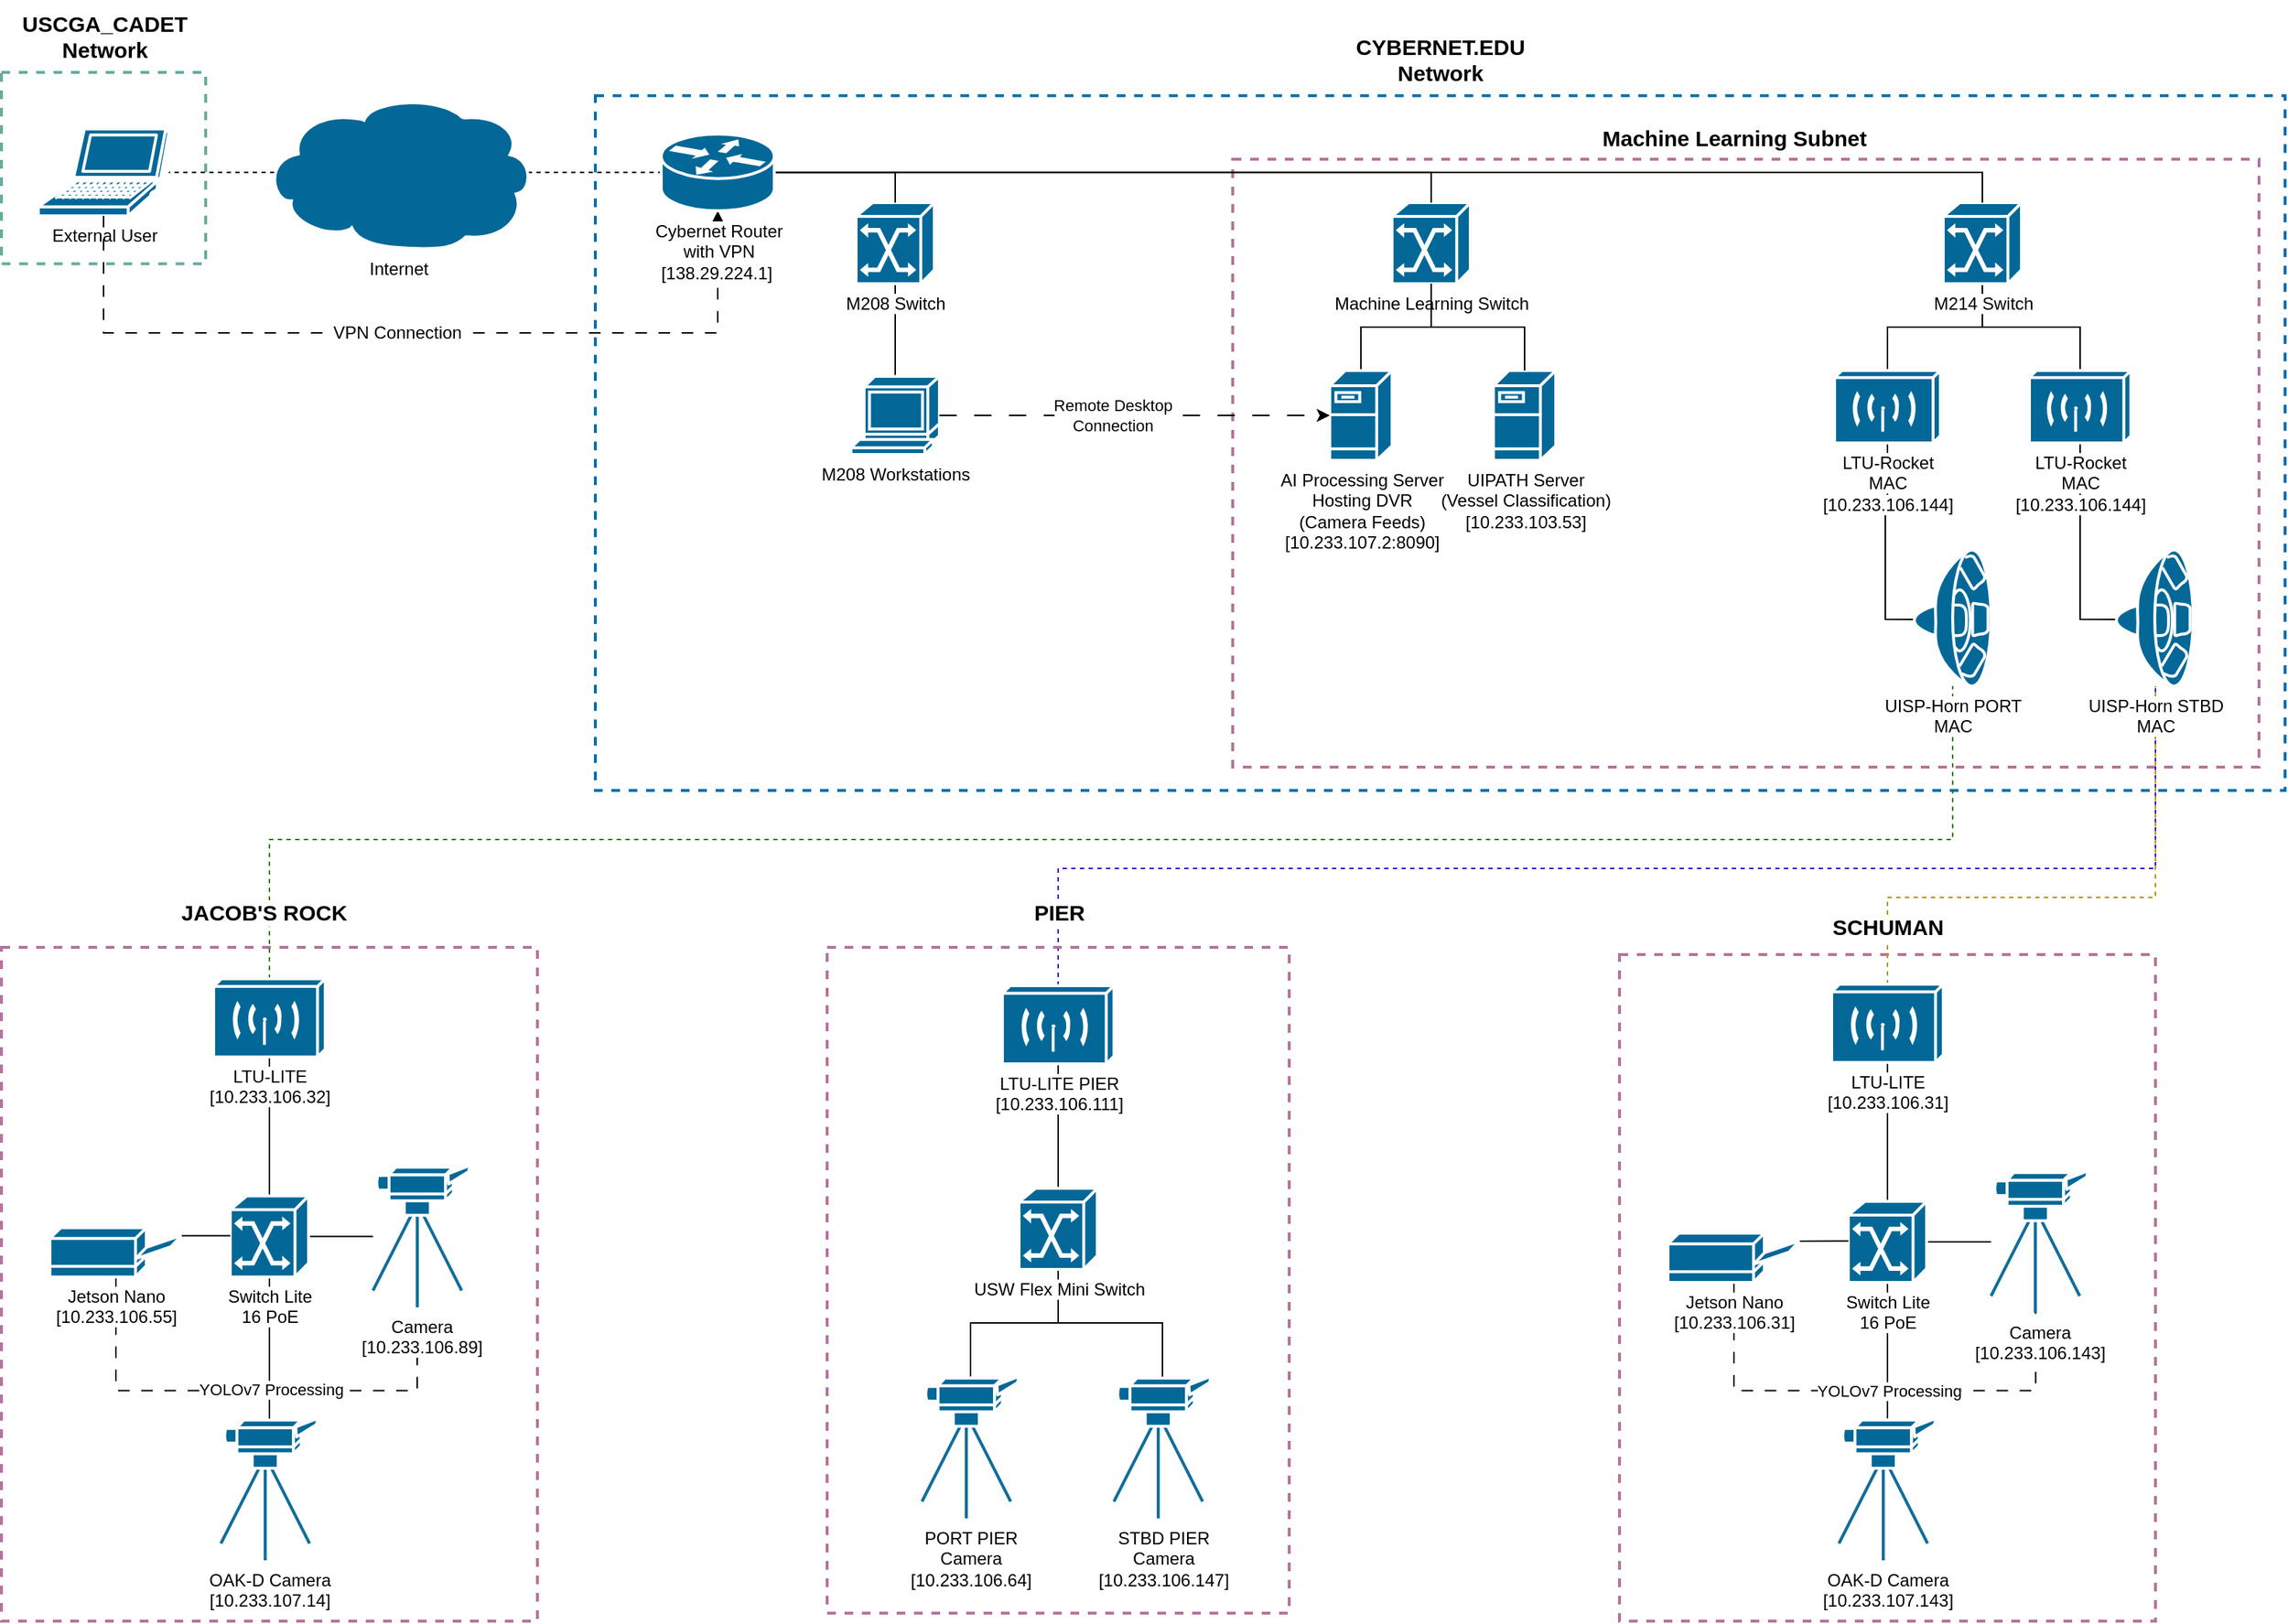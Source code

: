 <mxfile version="23.1.5" type="device">
  <diagram name="Page-1" id="EIQqQ-D2TEZldo85gOta">
    <mxGraphModel dx="2074" dy="1197" grid="1" gridSize="10" guides="1" tooltips="1" connect="1" arrows="1" fold="1" page="1" pageScale="1" pageWidth="850" pageHeight="1100" math="0" shadow="0">
      <root>
        <mxCell id="0" />
        <mxCell id="1" parent="0" />
        <mxCell id="iZx3XUQsl2NtSvlgJrzU-140" style="edgeStyle=orthogonalEdgeStyle;rounded=0;orthogonalLoop=1;jettySize=auto;html=1;exitX=0.5;exitY=1;exitDx=0;exitDy=0;exitPerimeter=0;entryX=0.5;entryY=0.01;entryDx=0;entryDy=0;entryPerimeter=0;endArrow=none;endFill=0;" edge="1" parent="1" source="iZx3XUQsl2NtSvlgJrzU-58" target="iZx3XUQsl2NtSvlgJrzU-138">
          <mxGeometry relative="1" as="geometry" />
        </mxCell>
        <mxCell id="iZx3XUQsl2NtSvlgJrzU-79" value="" style="rounded=0;whiteSpace=wrap;html=1;fillStyle=auto;fillColor=none;fontColor=#ffffff;strokeColor=#B5739D;dashed=1;align=center;strokeWidth=2;" vertex="1" parent="1">
          <mxGeometry x="1217" y="699.5" width="370" height="460.5" as="geometry" />
        </mxCell>
        <mxCell id="iZx3XUQsl2NtSvlgJrzU-141" style="edgeStyle=orthogonalEdgeStyle;rounded=0;orthogonalLoop=1;jettySize=auto;html=1;exitX=0.5;exitY=1;exitDx=0;exitDy=0;exitPerimeter=0;endArrow=none;endFill=0;" edge="1" parent="1" source="iZx3XUQsl2NtSvlgJrzU-83" target="iZx3XUQsl2NtSvlgJrzU-139">
          <mxGeometry relative="1" as="geometry" />
        </mxCell>
        <mxCell id="iZx3XUQsl2NtSvlgJrzU-125" value="" style="rounded=0;whiteSpace=wrap;html=1;fillStyle=auto;fillColor=none;fontColor=#ffffff;strokeColor=#006EAF;dashed=1;align=center;strokeWidth=2;" vertex="1" parent="1">
          <mxGeometry x="510" y="106.12" width="1166.5" height="480" as="geometry" />
        </mxCell>
        <mxCell id="iZx3XUQsl2NtSvlgJrzU-131" value="" style="rounded=0;whiteSpace=wrap;html=1;fillStyle=auto;fillColor=none;fontColor=#ffffff;strokeColor=#B5739D;dashed=1;align=center;strokeWidth=2;" vertex="1" parent="1">
          <mxGeometry x="950" y="150" width="708.5" height="420" as="geometry" />
        </mxCell>
        <mxCell id="iZx3XUQsl2NtSvlgJrzU-134" style="edgeStyle=orthogonalEdgeStyle;rounded=0;orthogonalLoop=1;jettySize=auto;html=1;exitX=0.5;exitY=0;exitDx=0;exitDy=0;exitPerimeter=0;endArrow=none;endFill=0;fillColor=#6a00ff;strokeColor=#3700CC;dashed=1;" edge="1" parent="1" source="iZx3XUQsl2NtSvlgJrzU-45" target="iZx3XUQsl2NtSvlgJrzU-39">
          <mxGeometry relative="1" as="geometry">
            <Array as="points">
              <mxPoint x="830" y="640" />
              <mxPoint x="1587" y="640" />
            </Array>
          </mxGeometry>
        </mxCell>
        <mxCell id="iZx3XUQsl2NtSvlgJrzU-135" value="&lt;font style=&quot;font-size: 15px;&quot;&gt;PIER&lt;/font&gt;" style="edgeLabel;html=1;align=center;verticalAlign=middle;resizable=0;points=[];fontStyle=1" vertex="1" connectable="0" parent="iZx3XUQsl2NtSvlgJrzU-134">
          <mxGeometry x="-0.869" y="-3" relative="1" as="geometry">
            <mxPoint x="-3" y="12" as="offset" />
          </mxGeometry>
        </mxCell>
        <mxCell id="iZx3XUQsl2NtSvlgJrzU-90" style="edgeStyle=orthogonalEdgeStyle;rounded=0;orthogonalLoop=1;jettySize=auto;html=1;exitX=0.5;exitY=0;exitDx=0;exitDy=0;exitPerimeter=0;endArrow=none;endFill=0;dashed=1;strokeWidth=1;fillColor=#e3c800;strokeColor=#B09500;" edge="1" parent="1" source="iZx3XUQsl2NtSvlgJrzU-81" target="iZx3XUQsl2NtSvlgJrzU-39">
          <mxGeometry relative="1" as="geometry">
            <Array as="points">
              <mxPoint x="1402" y="660" />
              <mxPoint x="1587" y="660" />
            </Array>
          </mxGeometry>
        </mxCell>
        <mxCell id="iZx3XUQsl2NtSvlgJrzU-102" value="&lt;font style=&quot;font-size: 15px;&quot;&gt;SCHUMAN&lt;/font&gt;" style="edgeLabel;html=1;align=center;verticalAlign=middle;resizable=0;points=[];fontStyle=1" vertex="1" connectable="0" parent="iZx3XUQsl2NtSvlgJrzU-90">
          <mxGeometry x="-0.227" y="2" relative="1" as="geometry">
            <mxPoint x="-91" y="22" as="offset" />
          </mxGeometry>
        </mxCell>
        <mxCell id="iZx3XUQsl2NtSvlgJrzU-112" style="edgeStyle=orthogonalEdgeStyle;rounded=0;orthogonalLoop=1;jettySize=auto;html=1;exitX=0.5;exitY=1;exitDx=0;exitDy=0;exitPerimeter=0;entryX=0.46;entryY=1;entryDx=0;entryDy=0;entryPerimeter=0;dashed=1;dashPattern=8 8;endArrow=none;endFill=0;" edge="1" parent="1" source="iZx3XUQsl2NtSvlgJrzU-85" target="iZx3XUQsl2NtSvlgJrzU-84">
          <mxGeometry relative="1" as="geometry">
            <Array as="points">
              <mxPoint x="1296.5" y="1000.75" />
              <mxPoint x="1504.5" y="1000.75" />
            </Array>
          </mxGeometry>
        </mxCell>
        <mxCell id="iZx3XUQsl2NtSvlgJrzU-113" value="YOLOv7 Processing" style="edgeLabel;html=1;align=center;verticalAlign=middle;resizable=0;points=[];" vertex="1" connectable="0" parent="iZx3XUQsl2NtSvlgJrzU-112">
          <mxGeometry x="0.039" relative="1" as="geometry">
            <mxPoint x="6" as="offset" />
          </mxGeometry>
        </mxCell>
        <mxCell id="iZx3XUQsl2NtSvlgJrzU-87" value="" style="rounded=0;whiteSpace=wrap;html=1;fillStyle=auto;fillColor=none;fontColor=#ffffff;strokeColor=#B5739D;dashed=1;align=center;strokeWidth=2;" vertex="1" parent="1">
          <mxGeometry x="100" y="694.5" width="370" height="465.5" as="geometry" />
        </mxCell>
        <mxCell id="iZx3XUQsl2NtSvlgJrzU-110" style="edgeStyle=orthogonalEdgeStyle;rounded=0;orthogonalLoop=1;jettySize=auto;html=1;exitX=0.5;exitY=1;exitDx=0;exitDy=0;exitPerimeter=0;entryX=0.455;entryY=1.179;entryDx=0;entryDy=0;entryPerimeter=0;endArrow=none;endFill=0;dashed=1;dashPattern=8 8;" edge="1" parent="1" source="iZx3XUQsl2NtSvlgJrzU-60" target="iZx3XUQsl2NtSvlgJrzU-59">
          <mxGeometry relative="1" as="geometry">
            <Array as="points">
              <mxPoint x="179" y="1000.75" />
              <mxPoint x="387" y="1000.75" />
            </Array>
          </mxGeometry>
        </mxCell>
        <mxCell id="iZx3XUQsl2NtSvlgJrzU-111" value="YOLOv7 Processing" style="edgeLabel;html=1;align=center;verticalAlign=middle;resizable=0;points=[];" vertex="1" connectable="0" parent="iZx3XUQsl2NtSvlgJrzU-110">
          <mxGeometry x="-0.037" y="-4" relative="1" as="geometry">
            <mxPoint x="28" y="-5" as="offset" />
          </mxGeometry>
        </mxCell>
        <mxCell id="iZx3XUQsl2NtSvlgJrzU-3" value="" style="rounded=0;whiteSpace=wrap;html=1;fillStyle=auto;fillColor=none;fontColor=#ffffff;strokeColor=#67AB9F;dashed=1;align=center;strokeWidth=2;" vertex="1" parent="1">
          <mxGeometry x="100" y="90" width="141" height="132.24" as="geometry" />
        </mxCell>
        <mxCell id="iZx3XUQsl2NtSvlgJrzU-88" value="" style="rounded=0;whiteSpace=wrap;html=1;fillStyle=auto;fillColor=none;fontColor=#ffffff;strokeColor=#B5739D;dashed=1;align=center;strokeWidth=2;" vertex="1" parent="1">
          <mxGeometry x="670" y="694.5" width="319" height="460" as="geometry" />
        </mxCell>
        <mxCell id="iZx3XUQsl2NtSvlgJrzU-92" style="edgeStyle=orthogonalEdgeStyle;rounded=0;orthogonalLoop=1;jettySize=auto;html=1;exitX=0.5;exitY=0;exitDx=0;exitDy=0;exitPerimeter=0;endArrow=none;endFill=0;dashed=1;strokeWidth=1;fillColor=#60a917;strokeColor=#2D7600;" edge="1" parent="1" source="iZx3XUQsl2NtSvlgJrzU-57" target="iZx3XUQsl2NtSvlgJrzU-38">
          <mxGeometry relative="1" as="geometry">
            <Array as="points">
              <mxPoint x="285" y="620" />
              <mxPoint x="1447" y="620" />
            </Array>
          </mxGeometry>
        </mxCell>
        <mxCell id="iZx3XUQsl2NtSvlgJrzU-99" value="&lt;font style=&quot;font-size: 15px;&quot;&gt;JACOB&#39;S ROCK&lt;/font&gt;" style="edgeLabel;html=1;align=center;verticalAlign=middle;resizable=0;points=[];fontStyle=1" vertex="1" connectable="0" parent="iZx3XUQsl2NtSvlgJrzU-92">
          <mxGeometry x="-0.751" relative="1" as="geometry">
            <mxPoint x="-78" y="50" as="offset" />
          </mxGeometry>
        </mxCell>
        <mxCell id="iZx3XUQsl2NtSvlgJrzU-76" style="edgeStyle=orthogonalEdgeStyle;rounded=0;orthogonalLoop=1;jettySize=auto;html=1;exitX=0.5;exitY=1;exitDx=0;exitDy=0;exitPerimeter=0;endArrow=none;endFill=0;" edge="1" parent="1" source="iZx3XUQsl2NtSvlgJrzU-45" target="iZx3XUQsl2NtSvlgJrzU-48">
          <mxGeometry relative="1" as="geometry" />
        </mxCell>
        <mxCell id="iZx3XUQsl2NtSvlgJrzU-72" style="edgeStyle=orthogonalEdgeStyle;rounded=0;orthogonalLoop=1;jettySize=auto;html=1;exitX=0.5;exitY=1;exitDx=0;exitDy=0;exitPerimeter=0;endArrow=none;endFill=0;" edge="1" parent="1" source="iZx3XUQsl2NtSvlgJrzU-48" target="iZx3XUQsl2NtSvlgJrzU-46">
          <mxGeometry relative="1" as="geometry" />
        </mxCell>
        <mxCell id="iZx3XUQsl2NtSvlgJrzU-73" style="edgeStyle=orthogonalEdgeStyle;rounded=0;orthogonalLoop=1;jettySize=auto;html=1;exitX=0.5;exitY=1;exitDx=0;exitDy=0;exitPerimeter=0;entryX=0.5;entryY=0.01;entryDx=0;entryDy=0;entryPerimeter=0;endArrow=none;endFill=0;" edge="1" parent="1" source="iZx3XUQsl2NtSvlgJrzU-48" target="iZx3XUQsl2NtSvlgJrzU-47">
          <mxGeometry relative="1" as="geometry" />
        </mxCell>
        <mxCell id="iZx3XUQsl2NtSvlgJrzU-69" style="edgeStyle=orthogonalEdgeStyle;rounded=0;orthogonalLoop=1;jettySize=auto;html=1;exitX=0.5;exitY=1;exitDx=0;exitDy=0;exitPerimeter=0;entryX=0;entryY=0.51;entryDx=0;entryDy=0;entryPerimeter=0;endArrow=none;endFill=0;" edge="1" parent="1" source="iZx3XUQsl2NtSvlgJrzU-23" target="iZx3XUQsl2NtSvlgJrzU-38">
          <mxGeometry relative="1" as="geometry" />
        </mxCell>
        <mxCell id="iZx3XUQsl2NtSvlgJrzU-70" style="edgeStyle=orthogonalEdgeStyle;rounded=0;orthogonalLoop=1;jettySize=auto;html=1;exitX=0.5;exitY=1;exitDx=0;exitDy=0;exitPerimeter=0;entryX=0;entryY=0.51;entryDx=0;entryDy=0;entryPerimeter=0;endArrow=none;endFill=0;" edge="1" parent="1" source="iZx3XUQsl2NtSvlgJrzU-24" target="iZx3XUQsl2NtSvlgJrzU-39">
          <mxGeometry relative="1" as="geometry" />
        </mxCell>
        <mxCell id="iZx3XUQsl2NtSvlgJrzU-67" style="edgeStyle=orthogonalEdgeStyle;rounded=0;orthogonalLoop=1;jettySize=auto;html=1;exitX=0.5;exitY=1;exitDx=0;exitDy=0;exitPerimeter=0;entryX=0.5;entryY=0;entryDx=0;entryDy=0;entryPerimeter=0;endArrow=none;endFill=0;" edge="1" parent="1" source="iZx3XUQsl2NtSvlgJrzU-12" target="iZx3XUQsl2NtSvlgJrzU-20">
          <mxGeometry relative="1" as="geometry" />
        </mxCell>
        <mxCell id="iZx3XUQsl2NtSvlgJrzU-1" value="&lt;span style=&quot;background-color: rgb(255, 255, 255);&quot;&gt;External User&lt;/span&gt;" style="shape=mxgraph.cisco.computers_and_peripherals.laptop;sketch=0;html=1;pointerEvents=1;dashed=0;fillColor=#036897;strokeColor=#ffffff;strokeWidth=2;verticalLabelPosition=bottom;verticalAlign=top;align=center;outlineConnect=0;" vertex="1" parent="1">
          <mxGeometry x="125.5" y="129.12" width="90" height="60" as="geometry" />
        </mxCell>
        <mxCell id="iZx3XUQsl2NtSvlgJrzU-7" style="edgeStyle=none;rounded=0;orthogonalLoop=1;jettySize=auto;html=1;exitX=0.04;exitY=0.5;exitDx=0;exitDy=0;exitPerimeter=0;endArrow=none;endFill=0;dashed=1;" edge="1" parent="1" source="iZx3XUQsl2NtSvlgJrzU-5" target="iZx3XUQsl2NtSvlgJrzU-1">
          <mxGeometry relative="1" as="geometry" />
        </mxCell>
        <mxCell id="iZx3XUQsl2NtSvlgJrzU-10" style="edgeStyle=none;rounded=0;orthogonalLoop=1;jettySize=auto;html=1;exitX=0.98;exitY=0.5;exitDx=0;exitDy=0;exitPerimeter=0;endArrow=none;endFill=0;dashed=1;" edge="1" parent="1" source="iZx3XUQsl2NtSvlgJrzU-5" target="iZx3XUQsl2NtSvlgJrzU-9">
          <mxGeometry relative="1" as="geometry" />
        </mxCell>
        <mxCell id="iZx3XUQsl2NtSvlgJrzU-5" value="&lt;span style=&quot;background-color: rgb(255, 255, 255);&quot;&gt;Internet&lt;/span&gt;" style="shape=mxgraph.cisco.storage.cloud;sketch=0;html=1;pointerEvents=1;dashed=0;fillColor=#036897;strokeColor=#ffffff;strokeWidth=2;verticalLabelPosition=bottom;verticalAlign=top;align=center;outlineConnect=0;" vertex="1" parent="1">
          <mxGeometry x="281" y="106.12" width="186" height="106" as="geometry" />
        </mxCell>
        <mxCell id="iZx3XUQsl2NtSvlgJrzU-68" style="edgeStyle=orthogonalEdgeStyle;rounded=0;orthogonalLoop=1;jettySize=auto;html=1;exitX=0.5;exitY=1;exitDx=0;exitDy=0;exitPerimeter=0;endArrow=none;endFill=0;" edge="1" parent="1" source="iZx3XUQsl2NtSvlgJrzU-11" target="iZx3XUQsl2NtSvlgJrzU-17">
          <mxGeometry relative="1" as="geometry" />
        </mxCell>
        <mxCell id="iZx3XUQsl2NtSvlgJrzU-11" value="&lt;span style=&quot;background-color: rgb(255, 255, 255);&quot;&gt;Machine Learning Switch&lt;/span&gt;" style="shape=mxgraph.cisco.switches.atm_switch;sketch=0;html=1;pointerEvents=1;dashed=0;fillColor=#036897;strokeColor=#ffffff;strokeWidth=2;verticalLabelPosition=bottom;verticalAlign=top;align=center;outlineConnect=0;" vertex="1" parent="1">
          <mxGeometry x="1060" y="180" width="54" height="56" as="geometry" />
        </mxCell>
        <mxCell id="iZx3XUQsl2NtSvlgJrzU-12" value="&lt;span style=&quot;background-color: rgb(255, 255, 255);&quot;&gt;M208 Switch&lt;/span&gt;" style="shape=mxgraph.cisco.switches.atm_switch;sketch=0;html=1;pointerEvents=1;dashed=0;fillColor=#036897;strokeColor=#ffffff;strokeWidth=2;verticalLabelPosition=bottom;verticalAlign=top;align=center;outlineConnect=0;" vertex="1" parent="1">
          <mxGeometry x="690" y="180" width="54" height="56" as="geometry" />
        </mxCell>
        <mxCell id="iZx3XUQsl2NtSvlgJrzU-74" style="edgeStyle=orthogonalEdgeStyle;rounded=0;orthogonalLoop=1;jettySize=auto;html=1;exitX=0.5;exitY=1;exitDx=0;exitDy=0;exitPerimeter=0;endArrow=none;endFill=0;" edge="1" parent="1" source="iZx3XUQsl2NtSvlgJrzU-13" target="iZx3XUQsl2NtSvlgJrzU-23">
          <mxGeometry relative="1" as="geometry" />
        </mxCell>
        <mxCell id="iZx3XUQsl2NtSvlgJrzU-75" style="edgeStyle=orthogonalEdgeStyle;rounded=0;orthogonalLoop=1;jettySize=auto;html=1;exitX=0.5;exitY=1;exitDx=0;exitDy=0;exitPerimeter=0;endArrow=none;endFill=0;" edge="1" parent="1" source="iZx3XUQsl2NtSvlgJrzU-13" target="iZx3XUQsl2NtSvlgJrzU-24">
          <mxGeometry relative="1" as="geometry" />
        </mxCell>
        <mxCell id="iZx3XUQsl2NtSvlgJrzU-13" value="&lt;span style=&quot;background-color: rgb(255, 255, 255);&quot;&gt;M214 Switch&lt;/span&gt;" style="shape=mxgraph.cisco.switches.atm_switch;sketch=0;html=1;pointerEvents=1;dashed=0;fillColor=#036897;strokeColor=#ffffff;strokeWidth=2;verticalLabelPosition=bottom;verticalAlign=top;align=center;outlineConnect=0;" vertex="1" parent="1">
          <mxGeometry x="1440.5" y="180" width="54" height="56" as="geometry" />
        </mxCell>
        <mxCell id="iZx3XUQsl2NtSvlgJrzU-14" style="edgeStyle=orthogonalEdgeStyle;rounded=0;orthogonalLoop=1;jettySize=auto;html=1;exitX=1;exitY=0.5;exitDx=0;exitDy=0;exitPerimeter=0;entryX=0.5;entryY=0;entryDx=0;entryDy=0;entryPerimeter=0;endArrow=none;endFill=0;" edge="1" parent="1" source="iZx3XUQsl2NtSvlgJrzU-9" target="iZx3XUQsl2NtSvlgJrzU-11">
          <mxGeometry relative="1" as="geometry" />
        </mxCell>
        <mxCell id="iZx3XUQsl2NtSvlgJrzU-15" style="edgeStyle=orthogonalEdgeStyle;rounded=0;orthogonalLoop=1;jettySize=auto;html=1;exitX=1;exitY=0.5;exitDx=0;exitDy=0;exitPerimeter=0;entryX=0.5;entryY=0;entryDx=0;entryDy=0;entryPerimeter=0;endArrow=none;endFill=0;" edge="1" parent="1" source="iZx3XUQsl2NtSvlgJrzU-9" target="iZx3XUQsl2NtSvlgJrzU-13">
          <mxGeometry relative="1" as="geometry" />
        </mxCell>
        <mxCell id="iZx3XUQsl2NtSvlgJrzU-16" style="edgeStyle=orthogonalEdgeStyle;rounded=0;orthogonalLoop=1;jettySize=auto;html=1;exitX=1;exitY=0.5;exitDx=0;exitDy=0;exitPerimeter=0;entryX=0.5;entryY=0;entryDx=0;entryDy=0;entryPerimeter=0;endArrow=none;endFill=0;" edge="1" parent="1" source="iZx3XUQsl2NtSvlgJrzU-9" target="iZx3XUQsl2NtSvlgJrzU-12">
          <mxGeometry relative="1" as="geometry" />
        </mxCell>
        <mxCell id="iZx3XUQsl2NtSvlgJrzU-17" value="&lt;span style=&quot;background-color: rgb(255, 255, 255);&quot;&gt;AI Processing Server&lt;br&gt;Hosting DVR&lt;br&gt;(Camera Feeds)&lt;br&gt;[10.233.107.2:8090]&lt;/span&gt;" style="shape=mxgraph.cisco.servers.fileserver;sketch=0;html=1;pointerEvents=1;dashed=0;fillColor=#036897;strokeColor=#ffffff;strokeWidth=2;verticalLabelPosition=bottom;verticalAlign=top;align=center;outlineConnect=0;" vertex="1" parent="1">
          <mxGeometry x="1017" y="296" width="43" height="62" as="geometry" />
        </mxCell>
        <mxCell id="iZx3XUQsl2NtSvlgJrzU-20" value="M208 Workstations" style="shape=mxgraph.cisco.computers_and_peripherals.terminal;sketch=0;html=1;pointerEvents=1;dashed=0;fillColor=#036897;strokeColor=#ffffff;strokeWidth=2;verticalLabelPosition=bottom;verticalAlign=top;align=center;outlineConnect=0;" vertex="1" parent="1">
          <mxGeometry x="686.5" y="300" width="61" height="54" as="geometry" />
        </mxCell>
        <mxCell id="iZx3XUQsl2NtSvlgJrzU-23" value="&lt;span style=&quot;background-color: rgb(255, 255, 255);&quot;&gt;LTU-Rocket&lt;br&gt;MAC&lt;br&gt;[10.233.106.144]&lt;/span&gt;" style="shape=mxgraph.cisco.wireless.wireless_transport;sketch=0;html=1;pointerEvents=1;dashed=0;fillColor=#036897;strokeColor=#ffffff;strokeWidth=2;verticalLabelPosition=bottom;verticalAlign=top;align=center;outlineConnect=0;" vertex="1" parent="1">
          <mxGeometry x="1365.5" y="296" width="73" height="50" as="geometry" />
        </mxCell>
        <mxCell id="iZx3XUQsl2NtSvlgJrzU-24" value="&lt;span style=&quot;background-color: rgb(255, 255, 255);&quot;&gt;LTU-Rocket &lt;br&gt;MAC&lt;br style=&quot;border-color: var(--border-color);&quot;&gt;[10.233.106.144]&lt;/span&gt;" style="shape=mxgraph.cisco.wireless.wireless_transport;sketch=0;html=1;pointerEvents=1;dashed=0;fillColor=#036897;strokeColor=#ffffff;strokeWidth=2;verticalLabelPosition=bottom;verticalAlign=top;align=center;outlineConnect=0;" vertex="1" parent="1">
          <mxGeometry x="1500" y="296" width="70" height="50" as="geometry" />
        </mxCell>
        <mxCell id="iZx3XUQsl2NtSvlgJrzU-38" value="&lt;span style=&quot;background-color: rgb(255, 255, 255);&quot;&gt;UISP-Horn PORT&lt;br&gt;MAC&lt;/span&gt;" style="shape=mxgraph.cisco.computers_and_peripherals.speaker;sketch=0;html=1;pointerEvents=1;dashed=0;fillColor=#036897;strokeColor=#ffffff;strokeWidth=2;verticalLabelPosition=bottom;verticalAlign=top;align=center;outlineConnect=0;" vertex="1" parent="1">
          <mxGeometry x="1420.5" y="420" width="53" height="94" as="geometry" />
        </mxCell>
        <mxCell id="iZx3XUQsl2NtSvlgJrzU-39" value="&lt;span style=&quot;background-color: rgb(255, 255, 255);&quot;&gt;UISP-Horn STBD&lt;br&gt;MAC&lt;/span&gt;" style="shape=mxgraph.cisco.computers_and_peripherals.speaker;sketch=0;html=1;pointerEvents=1;dashed=0;fillColor=#036897;strokeColor=#ffffff;strokeWidth=2;verticalLabelPosition=bottom;verticalAlign=top;align=center;outlineConnect=0;" vertex="1" parent="1">
          <mxGeometry x="1560" y="420" width="53" height="94" as="geometry" />
        </mxCell>
        <mxCell id="iZx3XUQsl2NtSvlgJrzU-45" value="&lt;span style=&quot;background-color: rgb(255, 255, 255);&quot;&gt;LTU-LITE PIER&lt;br&gt;[10.233.106.111]&lt;/span&gt;" style="shape=mxgraph.cisco.wireless.wireless_transport;sketch=0;html=1;pointerEvents=1;dashed=0;fillColor=#036897;strokeColor=#ffffff;strokeWidth=2;verticalLabelPosition=bottom;verticalAlign=top;align=center;outlineConnect=0;" vertex="1" parent="1">
          <mxGeometry x="791" y="721" width="77" height="54" as="geometry" />
        </mxCell>
        <mxCell id="iZx3XUQsl2NtSvlgJrzU-47" value="&lt;span style=&quot;background-color: rgb(255, 255, 255);&quot;&gt;STBD PIER&lt;br&gt;Camera&lt;br&gt;[10.233.106.147]&lt;/span&gt;" style="shape=mxgraph.cisco.computers_and_peripherals.video_camera;sketch=0;html=1;pointerEvents=1;dashed=0;fillColor=#036897;strokeColor=#ffffff;strokeWidth=2;verticalLabelPosition=bottom;verticalAlign=top;align=center;outlineConnect=0;" vertex="1" parent="1">
          <mxGeometry x="868" y="991" width="67" height="98" as="geometry" />
        </mxCell>
        <mxCell id="iZx3XUQsl2NtSvlgJrzU-46" value="&lt;span style=&quot;background-color: rgb(255, 255, 255);&quot;&gt;PORT PIER&lt;br&gt;Camera&lt;br&gt;[10.233.106.64]&lt;/span&gt;" style="shape=mxgraph.cisco.computers_and_peripherals.video_camera;sketch=0;html=1;pointerEvents=1;dashed=0;fillColor=#036897;strokeColor=#ffffff;strokeWidth=2;verticalLabelPosition=bottom;verticalAlign=top;align=center;outlineConnect=0;" vertex="1" parent="1">
          <mxGeometry x="735.5" y="991" width="67" height="98" as="geometry" />
        </mxCell>
        <mxCell id="iZx3XUQsl2NtSvlgJrzU-48" value="&lt;span style=&quot;background-color: rgb(255, 255, 255);&quot;&gt;USW Flex Mini Switch&lt;/span&gt;" style="shape=mxgraph.cisco.switches.atm_switch;sketch=0;html=1;pointerEvents=1;dashed=0;fillColor=#036897;strokeColor=#ffffff;strokeWidth=2;verticalLabelPosition=bottom;verticalAlign=top;align=center;outlineConnect=0;" vertex="1" parent="1">
          <mxGeometry x="802.5" y="861" width="54" height="56" as="geometry" />
        </mxCell>
        <mxCell id="iZx3XUQsl2NtSvlgJrzU-71" style="edgeStyle=orthogonalEdgeStyle;rounded=0;orthogonalLoop=1;jettySize=auto;html=1;exitX=0.5;exitY=1;exitDx=0;exitDy=0;exitPerimeter=0;endArrow=none;endFill=0;" edge="1" parent="1" source="iZx3XUQsl2NtSvlgJrzU-57" target="iZx3XUQsl2NtSvlgJrzU-58">
          <mxGeometry relative="1" as="geometry" />
        </mxCell>
        <mxCell id="iZx3XUQsl2NtSvlgJrzU-57" value="&lt;span style=&quot;background-color: rgb(255, 255, 255);&quot;&gt;LTU-LITE&lt;br&gt;[10.233.106.32]&lt;/span&gt;" style="shape=mxgraph.cisco.wireless.wireless_transport;sketch=0;html=1;pointerEvents=1;dashed=0;fillColor=#036897;strokeColor=#ffffff;strokeWidth=2;verticalLabelPosition=bottom;verticalAlign=top;align=center;outlineConnect=0;" vertex="1" parent="1">
          <mxGeometry x="246.5" y="716.25" width="77" height="54" as="geometry" />
        </mxCell>
        <mxCell id="iZx3XUQsl2NtSvlgJrzU-64" style="edgeStyle=orthogonalEdgeStyle;rounded=0;orthogonalLoop=1;jettySize=auto;html=1;exitX=1;exitY=0.5;exitDx=0;exitDy=0;exitPerimeter=0;endArrow=none;endFill=0;" edge="1" parent="1" source="iZx3XUQsl2NtSvlgJrzU-58" target="iZx3XUQsl2NtSvlgJrzU-59">
          <mxGeometry relative="1" as="geometry" />
        </mxCell>
        <mxCell id="iZx3XUQsl2NtSvlgJrzU-58" value="&lt;span style=&quot;background-color: rgb(255, 255, 255);&quot;&gt;Switch Lite&lt;br&gt;16 PoE&lt;/span&gt;" style="shape=mxgraph.cisco.switches.atm_switch;sketch=0;html=1;pointerEvents=1;dashed=0;fillColor=#036897;strokeColor=#ffffff;strokeWidth=2;verticalLabelPosition=bottom;verticalAlign=top;align=center;outlineConnect=0;" vertex="1" parent="1">
          <mxGeometry x="258" y="866.25" width="54" height="56" as="geometry" />
        </mxCell>
        <mxCell id="iZx3XUQsl2NtSvlgJrzU-59" value="&lt;span style=&quot;background-color: rgb(255, 255, 255);&quot;&gt;Camera&lt;br&gt;[10.233.106.89]&lt;/span&gt;" style="shape=mxgraph.cisco.computers_and_peripherals.video_camera;sketch=0;html=1;pointerEvents=1;dashed=0;fillColor=#036897;strokeColor=#ffffff;strokeWidth=2;verticalLabelPosition=bottom;verticalAlign=top;align=center;outlineConnect=0;" vertex="1" parent="1">
          <mxGeometry x="356.5" y="845.25" width="67" height="98" as="geometry" />
        </mxCell>
        <mxCell id="iZx3XUQsl2NtSvlgJrzU-60" value="&lt;span style=&quot;background-color: rgb(255, 255, 255);&quot;&gt;Jetson Nano&lt;br&gt;[10.233.106.55]&lt;/span&gt;" style="shape=mxgraph.cisco.computers_and_peripherals.printer;sketch=0;html=1;pointerEvents=1;dashed=0;fillColor=#036897;strokeColor=#ffffff;strokeWidth=2;verticalLabelPosition=bottom;verticalAlign=top;align=center;outlineConnect=0;" vertex="1" parent="1">
          <mxGeometry x="133.5" y="888.25" width="91" height="34" as="geometry" />
        </mxCell>
        <mxCell id="iZx3XUQsl2NtSvlgJrzU-61" style="edgeStyle=orthogonalEdgeStyle;rounded=0;orthogonalLoop=1;jettySize=auto;html=1;exitX=1;exitY=0.16;exitDx=0;exitDy=0;exitPerimeter=0;entryX=0;entryY=0.5;entryDx=0;entryDy=0;entryPerimeter=0;endArrow=none;endFill=0;" edge="1" parent="1" source="iZx3XUQsl2NtSvlgJrzU-60" target="iZx3XUQsl2NtSvlgJrzU-58">
          <mxGeometry relative="1" as="geometry" />
        </mxCell>
        <mxCell id="iZx3XUQsl2NtSvlgJrzU-77" style="edgeStyle=orthogonalEdgeStyle;rounded=0;orthogonalLoop=1;jettySize=auto;html=1;exitX=1;exitY=0.5;exitDx=0;exitDy=0;exitPerimeter=0;entryX=0;entryY=0.5;entryDx=0;entryDy=0;entryPerimeter=0;dashed=1;dashPattern=12 12;" edge="1" parent="1" source="iZx3XUQsl2NtSvlgJrzU-20" target="iZx3XUQsl2NtSvlgJrzU-17">
          <mxGeometry relative="1" as="geometry" />
        </mxCell>
        <mxCell id="iZx3XUQsl2NtSvlgJrzU-78" value="Remote Desktop&lt;br&gt;Connection" style="edgeLabel;html=1;align=center;verticalAlign=middle;resizable=0;points=[];" vertex="1" connectable="0" parent="iZx3XUQsl2NtSvlgJrzU-77">
          <mxGeometry x="-0.036" y="4" relative="1" as="geometry">
            <mxPoint x="-11" y="4" as="offset" />
          </mxGeometry>
        </mxCell>
        <mxCell id="iZx3XUQsl2NtSvlgJrzU-80" style="edgeStyle=orthogonalEdgeStyle;rounded=0;orthogonalLoop=1;jettySize=auto;html=1;exitX=0.5;exitY=1;exitDx=0;exitDy=0;exitPerimeter=0;endArrow=none;endFill=0;" edge="1" parent="1" source="iZx3XUQsl2NtSvlgJrzU-81" target="iZx3XUQsl2NtSvlgJrzU-83">
          <mxGeometry relative="1" as="geometry" />
        </mxCell>
        <mxCell id="iZx3XUQsl2NtSvlgJrzU-81" value="&lt;span style=&quot;background-color: rgb(255, 255, 255);&quot;&gt;LTU-LITE&lt;br&gt;[10.233.106.31]&lt;/span&gt;" style="shape=mxgraph.cisco.wireless.wireless_transport;sketch=0;html=1;pointerEvents=1;dashed=0;fillColor=#036897;strokeColor=#ffffff;strokeWidth=2;verticalLabelPosition=bottom;verticalAlign=top;align=center;outlineConnect=0;" vertex="1" parent="1">
          <mxGeometry x="1363.5" y="720" width="77" height="54" as="geometry" />
        </mxCell>
        <mxCell id="iZx3XUQsl2NtSvlgJrzU-82" style="edgeStyle=orthogonalEdgeStyle;rounded=0;orthogonalLoop=1;jettySize=auto;html=1;exitX=1;exitY=0.5;exitDx=0;exitDy=0;exitPerimeter=0;endArrow=none;endFill=0;" edge="1" parent="1" source="iZx3XUQsl2NtSvlgJrzU-83" target="iZx3XUQsl2NtSvlgJrzU-84">
          <mxGeometry relative="1" as="geometry" />
        </mxCell>
        <mxCell id="iZx3XUQsl2NtSvlgJrzU-83" value="&lt;span style=&quot;background-color: rgb(255, 255, 255);&quot;&gt;Switch Lite&lt;br&gt;16 PoE&lt;/span&gt;" style="shape=mxgraph.cisco.switches.atm_switch;sketch=0;html=1;pointerEvents=1;dashed=0;fillColor=#036897;strokeColor=#ffffff;strokeWidth=2;verticalLabelPosition=bottom;verticalAlign=top;align=center;outlineConnect=0;" vertex="1" parent="1">
          <mxGeometry x="1375" y="870" width="54" height="56" as="geometry" />
        </mxCell>
        <mxCell id="iZx3XUQsl2NtSvlgJrzU-84" value="&lt;span style=&quot;background-color: rgb(255, 255, 255);&quot;&gt;Camera&lt;br&gt;[10.233.106.143]&lt;/span&gt;" style="shape=mxgraph.cisco.computers_and_peripherals.video_camera;sketch=0;html=1;pointerEvents=1;dashed=0;fillColor=#036897;strokeColor=#ffffff;strokeWidth=2;verticalLabelPosition=bottom;verticalAlign=top;align=center;outlineConnect=0;" vertex="1" parent="1">
          <mxGeometry x="1473.5" y="849" width="67" height="98" as="geometry" />
        </mxCell>
        <mxCell id="iZx3XUQsl2NtSvlgJrzU-85" value="&lt;span style=&quot;background-color: rgb(255, 255, 255);&quot;&gt;Jetson Nano&lt;br&gt;[10.233.106.31]&lt;/span&gt;" style="shape=mxgraph.cisco.computers_and_peripherals.printer;sketch=0;html=1;pointerEvents=1;dashed=0;fillColor=#036897;strokeColor=#ffffff;strokeWidth=2;verticalLabelPosition=bottom;verticalAlign=top;align=center;outlineConnect=0;" vertex="1" parent="1">
          <mxGeometry x="1250.5" y="892" width="91" height="34" as="geometry" />
        </mxCell>
        <mxCell id="iZx3XUQsl2NtSvlgJrzU-86" style="edgeStyle=orthogonalEdgeStyle;rounded=0;orthogonalLoop=1;jettySize=auto;html=1;exitX=1;exitY=0.16;exitDx=0;exitDy=0;exitPerimeter=0;entryX=0;entryY=0.5;entryDx=0;entryDy=0;entryPerimeter=0;endArrow=none;endFill=0;" edge="1" parent="1" source="iZx3XUQsl2NtSvlgJrzU-85" target="iZx3XUQsl2NtSvlgJrzU-83">
          <mxGeometry relative="1" as="geometry" />
        </mxCell>
        <mxCell id="iZx3XUQsl2NtSvlgJrzU-124" value="&lt;font style=&quot;font-size: 15px; background-color: rgb(255, 255, 255);&quot;&gt;USCGA_CADET&lt;br&gt;Network&lt;/font&gt;" style="text;html=1;align=center;verticalAlign=middle;resizable=0;points=[];autosize=1;strokeColor=none;fillColor=none;fontStyle=1" vertex="1" parent="1">
          <mxGeometry x="101" y="40" width="140" height="50" as="geometry" />
        </mxCell>
        <mxCell id="iZx3XUQsl2NtSvlgJrzU-108" style="edgeStyle=orthogonalEdgeStyle;rounded=0;orthogonalLoop=1;jettySize=auto;html=1;exitX=0.5;exitY=1;exitDx=0;exitDy=0;exitPerimeter=0;entryX=0.5;entryY=1;entryDx=0;entryDy=0;entryPerimeter=0;dashed=1;dashPattern=8 8;endArrow=classic;endFill=1;" edge="1" parent="1" source="iZx3XUQsl2NtSvlgJrzU-1" target="iZx3XUQsl2NtSvlgJrzU-9">
          <mxGeometry relative="1" as="geometry">
            <Array as="points">
              <mxPoint x="170.5" y="270" />
              <mxPoint x="594.5" y="270" />
            </Array>
          </mxGeometry>
        </mxCell>
        <mxCell id="iZx3XUQsl2NtSvlgJrzU-109" value="&lt;font style=&quot;font-size: 12px;&quot;&gt;VPN Connection&lt;/font&gt;" style="edgeLabel;html=1;align=center;verticalAlign=middle;resizable=0;points=[];" vertex="1" connectable="0" parent="iZx3XUQsl2NtSvlgJrzU-108">
          <mxGeometry x="0.109" y="-4" relative="1" as="geometry">
            <mxPoint x="-43" y="-4" as="offset" />
          </mxGeometry>
        </mxCell>
        <mxCell id="iZx3XUQsl2NtSvlgJrzU-126" value="&lt;font style=&quot;font-size: 15px;&quot;&gt;&lt;span style=&quot;background-color: rgb(255, 255, 255);&quot;&gt;CYBERNET.EDU&lt;br&gt;Network&lt;/span&gt;&lt;br&gt;&lt;/font&gt;" style="text;html=1;align=center;verticalAlign=middle;resizable=0;points=[];autosize=1;strokeColor=none;fillColor=none;fontStyle=1" vertex="1" parent="1">
          <mxGeometry x="1023.25" y="56.12" width="140" height="50" as="geometry" />
        </mxCell>
        <mxCell id="iZx3XUQsl2NtSvlgJrzU-9" value="&lt;span style=&quot;background-color: rgb(255, 255, 255);&quot;&gt;Cybernet Router&lt;br&gt;with VPN&lt;br&gt;[138.29.224.1]&amp;nbsp;&lt;/span&gt;" style="shape=mxgraph.cisco.routers.router;sketch=0;html=1;pointerEvents=1;dashed=0;fillColor=#036897;strokeColor=#ffffff;strokeWidth=2;verticalLabelPosition=bottom;verticalAlign=top;align=center;outlineConnect=0;" vertex="1" parent="1">
          <mxGeometry x="555.5" y="132.62" width="78" height="53" as="geometry" />
        </mxCell>
        <mxCell id="iZx3XUQsl2NtSvlgJrzU-132" value="&lt;font style=&quot;font-size: 15px; background-color: rgb(255, 255, 255);&quot;&gt;Machine Learning Subnet&lt;/font&gt;" style="text;html=1;align=center;verticalAlign=middle;resizable=0;points=[];autosize=1;strokeColor=none;fillColor=none;fontStyle=1" vertex="1" parent="1">
          <mxGeometry x="1191" y="120" width="210" height="30" as="geometry" />
        </mxCell>
        <mxCell id="iZx3XUQsl2NtSvlgJrzU-136" value="&lt;span style=&quot;background-color: rgb(255, 255, 255);&quot;&gt;UIPATH Server&lt;br&gt;(Vessel Classification)&lt;br&gt;[10.233.103.53]&lt;/span&gt;" style="shape=mxgraph.cisco.servers.fileserver;sketch=0;html=1;pointerEvents=1;dashed=0;fillColor=#036897;strokeColor=#ffffff;strokeWidth=2;verticalLabelPosition=bottom;verticalAlign=top;align=center;outlineConnect=0;" vertex="1" parent="1">
          <mxGeometry x="1130" y="296" width="43" height="62" as="geometry" />
        </mxCell>
        <mxCell id="iZx3XUQsl2NtSvlgJrzU-137" style="edgeStyle=orthogonalEdgeStyle;rounded=0;orthogonalLoop=1;jettySize=auto;html=1;exitX=0.5;exitY=1;exitDx=0;exitDy=0;exitPerimeter=0;entryX=0.5;entryY=0;entryDx=0;entryDy=0;entryPerimeter=0;endArrow=none;endFill=0;" edge="1" parent="1" source="iZx3XUQsl2NtSvlgJrzU-11" target="iZx3XUQsl2NtSvlgJrzU-136">
          <mxGeometry relative="1" as="geometry" />
        </mxCell>
        <mxCell id="iZx3XUQsl2NtSvlgJrzU-138" value="OAK-D Camera&lt;br&gt;[10.233.107.14]" style="shape=mxgraph.cisco.computers_and_peripherals.video_camera;sketch=0;html=1;pointerEvents=1;dashed=0;fillColor=#036897;strokeColor=#ffffff;strokeWidth=2;verticalLabelPosition=bottom;verticalAlign=top;align=center;outlineConnect=0;" vertex="1" parent="1">
          <mxGeometry x="251.5" y="1020" width="67" height="98" as="geometry" />
        </mxCell>
        <mxCell id="iZx3XUQsl2NtSvlgJrzU-139" value="OAK-D Camera&lt;br&gt;[10.233.107.143]" style="shape=mxgraph.cisco.computers_and_peripherals.video_camera;sketch=0;html=1;pointerEvents=1;dashed=0;fillColor=#036897;strokeColor=#ffffff;strokeWidth=2;verticalLabelPosition=bottom;verticalAlign=top;align=center;outlineConnect=0;" vertex="1" parent="1">
          <mxGeometry x="1368.5" y="1020" width="67" height="98" as="geometry" />
        </mxCell>
      </root>
    </mxGraphModel>
  </diagram>
</mxfile>
